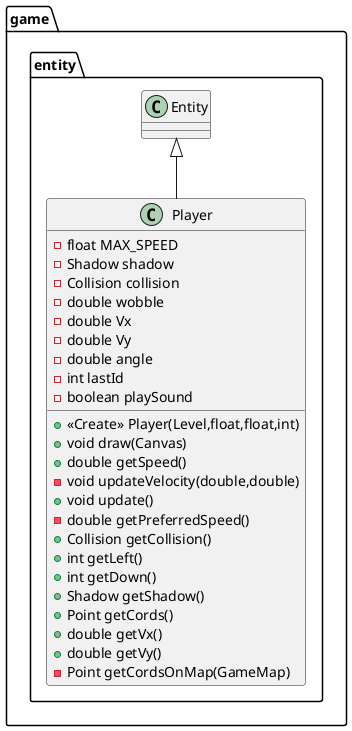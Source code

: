 @startuml
class game.entity.Player {
- float MAX_SPEED
- Shadow shadow
- Collision collision
- double wobble
- double Vx
- double Vy
- double angle
- int lastId
- boolean playSound
+ <<Create>> Player(Level,float,float,int)
+ void draw(Canvas)
+ double getSpeed()
- void updateVelocity(double,double)
+ void update()
- double getPreferredSpeed()
+ Collision getCollision()
+ int getLeft()
+ int getDown()
+ Shadow getShadow()
+ Point getCords()
+ double getVx()
+ double getVy()
- Point getCordsOnMap(GameMap)
}




game.entity.Entity <|-- game.entity.Player
@enduml